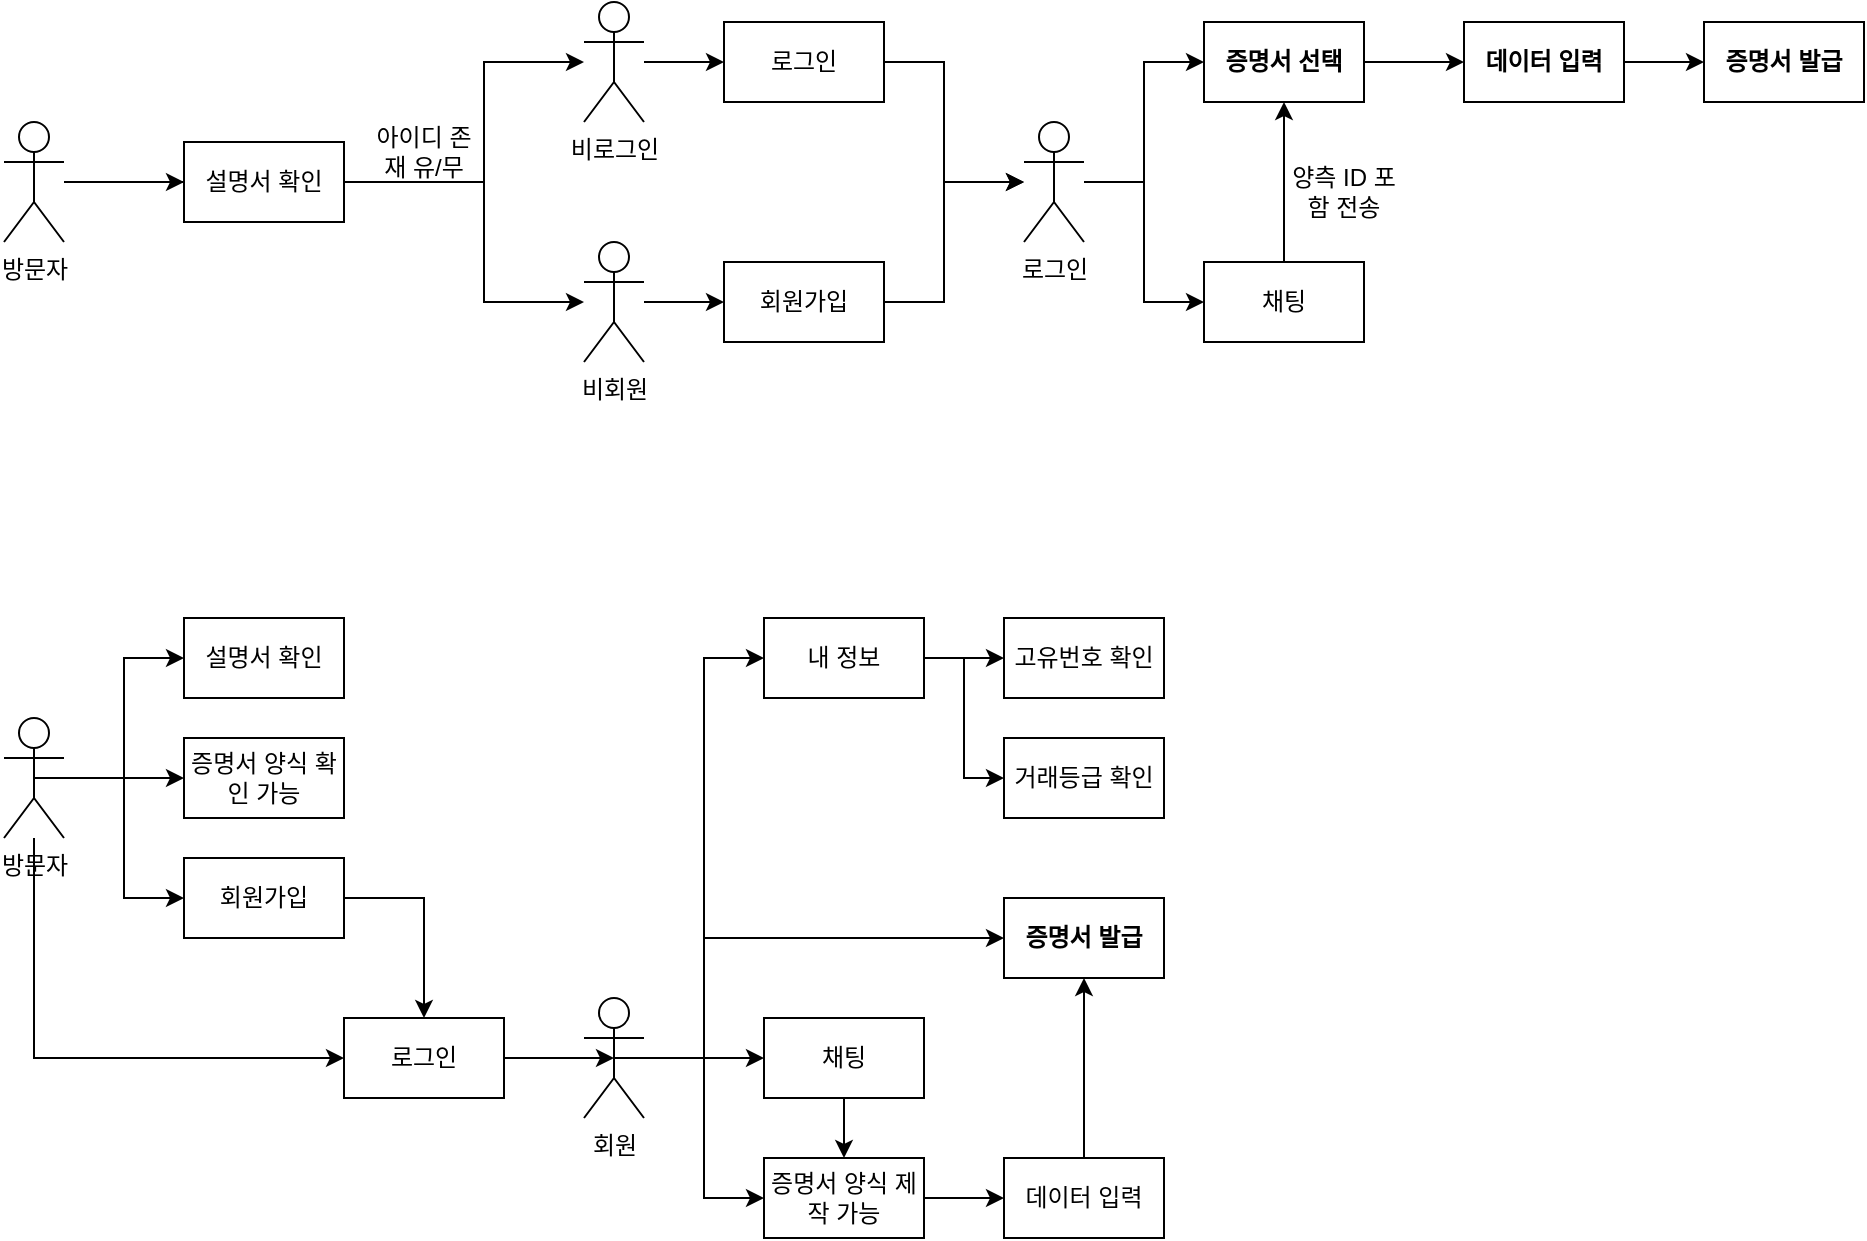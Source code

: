 <mxfile version="15.5.0" type="github">
  <diagram name="Page-1" id="929967ad-93f9-6ef4-fab6-5d389245f69c">
    <mxGraphModel dx="760" dy="1074" grid="1" gridSize="10" guides="1" tooltips="1" connect="1" arrows="1" fold="1" page="1" pageScale="1.5" pageWidth="1169" pageHeight="826" background="none" math="0" shadow="0">
      <root>
        <mxCell id="0" style=";html=1;" />
        <mxCell id="1" style=";html=1;" parent="0" />
        <mxCell id="K6yQiAMrmV93xwuybMzb-8" value="" style="edgeStyle=orthogonalEdgeStyle;rounded=0;orthogonalLoop=1;jettySize=auto;html=1;entryX=0;entryY=0.5;entryDx=0;entryDy=0;" edge="1" parent="1" source="K6yQiAMrmV93xwuybMzb-1" target="K6yQiAMrmV93xwuybMzb-17">
          <mxGeometry relative="1" as="geometry" />
        </mxCell>
        <mxCell id="K6yQiAMrmV93xwuybMzb-1" value="방문자" style="shape=umlActor;verticalLabelPosition=bottom;verticalAlign=top;html=1;outlineConnect=0;" vertex="1" parent="1">
          <mxGeometry x="160" y="542" width="30" height="60" as="geometry" />
        </mxCell>
        <mxCell id="K6yQiAMrmV93xwuybMzb-25" style="edgeStyle=orthogonalEdgeStyle;rounded=0;orthogonalLoop=1;jettySize=auto;html=1;entryX=0;entryY=0.5;entryDx=0;entryDy=0;" edge="1" parent="1" source="K6yQiAMrmV93xwuybMzb-4" target="K6yQiAMrmV93xwuybMzb-24">
          <mxGeometry relative="1" as="geometry" />
        </mxCell>
        <mxCell id="K6yQiAMrmV93xwuybMzb-4" value="비로그인" style="shape=umlActor;verticalLabelPosition=bottom;verticalAlign=top;html=1;outlineConnect=0;" vertex="1" parent="1">
          <mxGeometry x="450" y="482" width="30" height="60" as="geometry" />
        </mxCell>
        <mxCell id="K6yQiAMrmV93xwuybMzb-16" style="edgeStyle=orthogonalEdgeStyle;rounded=0;orthogonalLoop=1;jettySize=auto;html=1;entryX=0;entryY=0.5;entryDx=0;entryDy=0;" edge="1" parent="1" source="K6yQiAMrmV93xwuybMzb-7" target="K6yQiAMrmV93xwuybMzb-15">
          <mxGeometry relative="1" as="geometry" />
        </mxCell>
        <mxCell id="K6yQiAMrmV93xwuybMzb-32" style="edgeStyle=orthogonalEdgeStyle;rounded=0;orthogonalLoop=1;jettySize=auto;html=1;entryX=0;entryY=0.5;entryDx=0;entryDy=0;" edge="1" parent="1" source="K6yQiAMrmV93xwuybMzb-7" target="K6yQiAMrmV93xwuybMzb-31">
          <mxGeometry relative="1" as="geometry" />
        </mxCell>
        <mxCell id="K6yQiAMrmV93xwuybMzb-7" value="로그인" style="shape=umlActor;verticalLabelPosition=bottom;verticalAlign=top;html=1;outlineConnect=0;" vertex="1" parent="1">
          <mxGeometry x="670" y="542" width="30" height="60" as="geometry" />
        </mxCell>
        <mxCell id="K6yQiAMrmV93xwuybMzb-26" style="edgeStyle=orthogonalEdgeStyle;rounded=0;orthogonalLoop=1;jettySize=auto;html=1;entryX=0;entryY=0.5;entryDx=0;entryDy=0;" edge="1" parent="1" source="K6yQiAMrmV93xwuybMzb-10" target="K6yQiAMrmV93xwuybMzb-22">
          <mxGeometry relative="1" as="geometry" />
        </mxCell>
        <mxCell id="K6yQiAMrmV93xwuybMzb-10" value="비회원" style="shape=umlActor;verticalLabelPosition=bottom;verticalAlign=top;html=1;outlineConnect=0;" vertex="1" parent="1">
          <mxGeometry x="450" y="602" width="30" height="60" as="geometry" />
        </mxCell>
        <mxCell id="K6yQiAMrmV93xwuybMzb-35" style="edgeStyle=orthogonalEdgeStyle;rounded=0;orthogonalLoop=1;jettySize=auto;html=1;exitX=1;exitY=0.5;exitDx=0;exitDy=0;" edge="1" parent="1" source="K6yQiAMrmV93xwuybMzb-15">
          <mxGeometry relative="1" as="geometry">
            <mxPoint x="890" y="512" as="targetPoint" />
          </mxGeometry>
        </mxCell>
        <mxCell id="K6yQiAMrmV93xwuybMzb-15" value="&lt;b&gt;증명서 선택&lt;/b&gt;" style="rounded=0;whiteSpace=wrap;html=1;" vertex="1" parent="1">
          <mxGeometry x="760" y="492" width="80" height="40" as="geometry" />
        </mxCell>
        <mxCell id="K6yQiAMrmV93xwuybMzb-20" style="edgeStyle=orthogonalEdgeStyle;rounded=0;orthogonalLoop=1;jettySize=auto;html=1;exitX=1;exitY=0.5;exitDx=0;exitDy=0;" edge="1" parent="1" source="K6yQiAMrmV93xwuybMzb-17" target="K6yQiAMrmV93xwuybMzb-4">
          <mxGeometry relative="1" as="geometry">
            <Array as="points">
              <mxPoint x="400" y="572" />
              <mxPoint x="400" y="512" />
            </Array>
          </mxGeometry>
        </mxCell>
        <mxCell id="K6yQiAMrmV93xwuybMzb-21" style="edgeStyle=orthogonalEdgeStyle;rounded=0;orthogonalLoop=1;jettySize=auto;html=1;" edge="1" parent="1" source="K6yQiAMrmV93xwuybMzb-17" target="K6yQiAMrmV93xwuybMzb-10">
          <mxGeometry relative="1" as="geometry">
            <Array as="points">
              <mxPoint x="400" y="572" />
              <mxPoint x="400" y="632" />
            </Array>
          </mxGeometry>
        </mxCell>
        <mxCell id="K6yQiAMrmV93xwuybMzb-17" value="설명서 확인" style="rounded=0;whiteSpace=wrap;html=1;" vertex="1" parent="1">
          <mxGeometry x="250" y="552" width="80" height="40" as="geometry" />
        </mxCell>
        <mxCell id="K6yQiAMrmV93xwuybMzb-19" value="" style="edgeStyle=orthogonalEdgeStyle;rounded=0;orthogonalLoop=1;jettySize=auto;html=1;endArrow=none;" edge="1" parent="1" source="K6yQiAMrmV93xwuybMzb-1" target="K6yQiAMrmV93xwuybMzb-17">
          <mxGeometry relative="1" as="geometry">
            <mxPoint x="190" y="572" as="sourcePoint" />
            <mxPoint x="570" y="682" as="targetPoint" />
            <Array as="points" />
          </mxGeometry>
        </mxCell>
        <mxCell id="K6yQiAMrmV93xwuybMzb-29" style="edgeStyle=orthogonalEdgeStyle;rounded=0;orthogonalLoop=1;jettySize=auto;html=1;" edge="1" parent="1" source="K6yQiAMrmV93xwuybMzb-22" target="K6yQiAMrmV93xwuybMzb-7">
          <mxGeometry relative="1" as="geometry">
            <Array as="points">
              <mxPoint x="630" y="632" />
              <mxPoint x="630" y="572" />
            </Array>
          </mxGeometry>
        </mxCell>
        <mxCell id="K6yQiAMrmV93xwuybMzb-22" value="회원가입" style="rounded=0;whiteSpace=wrap;html=1;" vertex="1" parent="1">
          <mxGeometry x="520" y="612" width="80" height="40" as="geometry" />
        </mxCell>
        <mxCell id="K6yQiAMrmV93xwuybMzb-28" style="edgeStyle=orthogonalEdgeStyle;rounded=0;orthogonalLoop=1;jettySize=auto;html=1;" edge="1" parent="1" source="K6yQiAMrmV93xwuybMzb-24" target="K6yQiAMrmV93xwuybMzb-7">
          <mxGeometry relative="1" as="geometry">
            <Array as="points">
              <mxPoint x="630" y="512" />
              <mxPoint x="630" y="572" />
            </Array>
          </mxGeometry>
        </mxCell>
        <mxCell id="K6yQiAMrmV93xwuybMzb-24" value="로그인" style="rounded=0;whiteSpace=wrap;html=1;" vertex="1" parent="1">
          <mxGeometry x="520" y="492" width="80" height="40" as="geometry" />
        </mxCell>
        <mxCell id="K6yQiAMrmV93xwuybMzb-30" value="아이디 존재 유/무" style="text;html=1;strokeColor=none;fillColor=none;align=center;verticalAlign=middle;whiteSpace=wrap;rounded=0;" vertex="1" parent="1">
          <mxGeometry x="340" y="542" width="60" height="30" as="geometry" />
        </mxCell>
        <mxCell id="K6yQiAMrmV93xwuybMzb-33" style="edgeStyle=orthogonalEdgeStyle;rounded=0;orthogonalLoop=1;jettySize=auto;html=1;entryX=0.5;entryY=1;entryDx=0;entryDy=0;" edge="1" parent="1" source="K6yQiAMrmV93xwuybMzb-31" target="K6yQiAMrmV93xwuybMzb-15">
          <mxGeometry relative="1" as="geometry" />
        </mxCell>
        <mxCell id="K6yQiAMrmV93xwuybMzb-31" value="채팅" style="rounded=0;whiteSpace=wrap;html=1;" vertex="1" parent="1">
          <mxGeometry x="760" y="612" width="80" height="40" as="geometry" />
        </mxCell>
        <mxCell id="K6yQiAMrmV93xwuybMzb-34" value="양측 ID 포함 전송" style="text;html=1;strokeColor=none;fillColor=none;align=center;verticalAlign=middle;whiteSpace=wrap;rounded=0;" vertex="1" parent="1">
          <mxGeometry x="800" y="562" width="60" height="30" as="geometry" />
        </mxCell>
        <mxCell id="K6yQiAMrmV93xwuybMzb-38" style="edgeStyle=orthogonalEdgeStyle;rounded=0;orthogonalLoop=1;jettySize=auto;html=1;entryX=0;entryY=0.5;entryDx=0;entryDy=0;" edge="1" parent="1" source="K6yQiAMrmV93xwuybMzb-36" target="K6yQiAMrmV93xwuybMzb-37">
          <mxGeometry relative="1" as="geometry" />
        </mxCell>
        <mxCell id="K6yQiAMrmV93xwuybMzb-36" value="&lt;b&gt;데이터 입력&lt;/b&gt;" style="rounded=0;whiteSpace=wrap;html=1;" vertex="1" parent="1">
          <mxGeometry x="890" y="492" width="80" height="40" as="geometry" />
        </mxCell>
        <mxCell id="K6yQiAMrmV93xwuybMzb-37" value="&lt;b&gt;증명서 발급&lt;/b&gt;" style="rounded=0;whiteSpace=wrap;html=1;" vertex="1" parent="1">
          <mxGeometry x="1010" y="492" width="80" height="40" as="geometry" />
        </mxCell>
        <mxCell id="K6yQiAMrmV93xwuybMzb-46" style="edgeStyle=orthogonalEdgeStyle;rounded=0;orthogonalLoop=1;jettySize=auto;html=1;exitX=0.5;exitY=0.5;exitDx=0;exitDy=0;exitPerimeter=0;" edge="1" parent="1" source="K6yQiAMrmV93xwuybMzb-42" target="K6yQiAMrmV93xwuybMzb-44">
          <mxGeometry relative="1" as="geometry">
            <Array as="points">
              <mxPoint x="220" y="870" />
              <mxPoint x="220" y="810" />
            </Array>
          </mxGeometry>
        </mxCell>
        <mxCell id="K6yQiAMrmV93xwuybMzb-47" style="edgeStyle=orthogonalEdgeStyle;rounded=0;orthogonalLoop=1;jettySize=auto;html=1;exitX=0.5;exitY=0.5;exitDx=0;exitDy=0;exitPerimeter=0;entryX=0;entryY=0.5;entryDx=0;entryDy=0;" edge="1" parent="1" source="K6yQiAMrmV93xwuybMzb-42">
          <mxGeometry relative="1" as="geometry">
            <mxPoint x="250" y="930" as="targetPoint" />
            <Array as="points">
              <mxPoint x="220" y="870" />
              <mxPoint x="220" y="930" />
            </Array>
          </mxGeometry>
        </mxCell>
        <mxCell id="K6yQiAMrmV93xwuybMzb-54" style="edgeStyle=orthogonalEdgeStyle;rounded=0;orthogonalLoop=1;jettySize=auto;html=1;entryX=0;entryY=0.5;entryDx=0;entryDy=0;" edge="1" parent="1" source="K6yQiAMrmV93xwuybMzb-42" target="K6yQiAMrmV93xwuybMzb-53">
          <mxGeometry relative="1" as="geometry" />
        </mxCell>
        <mxCell id="K6yQiAMrmV93xwuybMzb-76" style="edgeStyle=orthogonalEdgeStyle;rounded=0;orthogonalLoop=1;jettySize=auto;html=1;entryX=0;entryY=0.5;entryDx=0;entryDy=0;fontSize=9;" edge="1" parent="1" source="K6yQiAMrmV93xwuybMzb-42" target="K6yQiAMrmV93xwuybMzb-48">
          <mxGeometry relative="1" as="geometry">
            <Array as="points">
              <mxPoint x="175" y="1010" />
            </Array>
          </mxGeometry>
        </mxCell>
        <mxCell id="K6yQiAMrmV93xwuybMzb-42" value="방문자" style="shape=umlActor;verticalLabelPosition=bottom;verticalAlign=top;html=1;outlineConnect=0;" vertex="1" parent="1">
          <mxGeometry x="160" y="840" width="30" height="60" as="geometry" />
        </mxCell>
        <mxCell id="K6yQiAMrmV93xwuybMzb-62" style="edgeStyle=orthogonalEdgeStyle;rounded=0;orthogonalLoop=1;jettySize=auto;html=1;exitX=0.5;exitY=0.5;exitDx=0;exitDy=0;exitPerimeter=0;entryX=0;entryY=0.5;entryDx=0;entryDy=0;fontSize=9;" edge="1" parent="1" source="K6yQiAMrmV93xwuybMzb-43" target="K6yQiAMrmV93xwuybMzb-59">
          <mxGeometry relative="1" as="geometry" />
        </mxCell>
        <mxCell id="K6yQiAMrmV93xwuybMzb-70" style="edgeStyle=orthogonalEdgeStyle;rounded=0;orthogonalLoop=1;jettySize=auto;html=1;exitX=0.5;exitY=0.5;exitDx=0;exitDy=0;exitPerimeter=0;entryX=0;entryY=0.5;entryDx=0;entryDy=0;fontSize=9;" edge="1" parent="1" source="K6yQiAMrmV93xwuybMzb-43" target="K6yQiAMrmV93xwuybMzb-55">
          <mxGeometry relative="1" as="geometry" />
        </mxCell>
        <mxCell id="K6yQiAMrmV93xwuybMzb-71" style="edgeStyle=orthogonalEdgeStyle;rounded=0;orthogonalLoop=1;jettySize=auto;html=1;exitX=0.5;exitY=0.5;exitDx=0;exitDy=0;exitPerimeter=0;entryX=0;entryY=0.5;entryDx=0;entryDy=0;fontSize=9;" edge="1" parent="1" source="K6yQiAMrmV93xwuybMzb-43" target="K6yQiAMrmV93xwuybMzb-56">
          <mxGeometry relative="1" as="geometry">
            <Array as="points">
              <mxPoint x="510" y="1010" />
              <mxPoint x="510" y="950" />
            </Array>
          </mxGeometry>
        </mxCell>
        <mxCell id="K6yQiAMrmV93xwuybMzb-78" style="edgeStyle=orthogonalEdgeStyle;rounded=0;orthogonalLoop=1;jettySize=auto;html=1;exitX=0.5;exitY=0.5;exitDx=0;exitDy=0;exitPerimeter=0;entryX=0;entryY=0.5;entryDx=0;entryDy=0;fontSize=9;" edge="1" parent="1" source="K6yQiAMrmV93xwuybMzb-43" target="K6yQiAMrmV93xwuybMzb-77">
          <mxGeometry relative="1" as="geometry" />
        </mxCell>
        <mxCell id="K6yQiAMrmV93xwuybMzb-43" value="회원" style="shape=umlActor;verticalLabelPosition=bottom;verticalAlign=top;html=1;outlineConnect=0;" vertex="1" parent="1">
          <mxGeometry x="450" y="980" width="30" height="60" as="geometry" />
        </mxCell>
        <mxCell id="K6yQiAMrmV93xwuybMzb-44" value="설명서 확인" style="rounded=0;whiteSpace=wrap;html=1;" vertex="1" parent="1">
          <mxGeometry x="250" y="790" width="80" height="40" as="geometry" />
        </mxCell>
        <mxCell id="K6yQiAMrmV93xwuybMzb-74" style="edgeStyle=orthogonalEdgeStyle;rounded=0;orthogonalLoop=1;jettySize=auto;html=1;exitX=1;exitY=0.5;exitDx=0;exitDy=0;fontSize=9;" edge="1" parent="1" source="K6yQiAMrmV93xwuybMzb-45" target="K6yQiAMrmV93xwuybMzb-48">
          <mxGeometry relative="1" as="geometry" />
        </mxCell>
        <mxCell id="K6yQiAMrmV93xwuybMzb-45" value="회원가입" style="rounded=0;whiteSpace=wrap;html=1;" vertex="1" parent="1">
          <mxGeometry x="250" y="910" width="80" height="40" as="geometry" />
        </mxCell>
        <mxCell id="K6yQiAMrmV93xwuybMzb-75" style="edgeStyle=orthogonalEdgeStyle;rounded=0;orthogonalLoop=1;jettySize=auto;html=1;exitX=1;exitY=0.5;exitDx=0;exitDy=0;entryX=0.5;entryY=0.5;entryDx=0;entryDy=0;entryPerimeter=0;fontSize=9;" edge="1" parent="1" source="K6yQiAMrmV93xwuybMzb-48" target="K6yQiAMrmV93xwuybMzb-43">
          <mxGeometry relative="1" as="geometry" />
        </mxCell>
        <mxCell id="K6yQiAMrmV93xwuybMzb-48" value="로그인" style="rounded=0;whiteSpace=wrap;html=1;" vertex="1" parent="1">
          <mxGeometry x="330" y="990" width="80" height="40" as="geometry" />
        </mxCell>
        <mxCell id="K6yQiAMrmV93xwuybMzb-53" value="증명서 양식 확인 가능" style="rounded=0;whiteSpace=wrap;html=1;" vertex="1" parent="1">
          <mxGeometry x="250" y="850" width="80" height="40" as="geometry" />
        </mxCell>
        <mxCell id="K6yQiAMrmV93xwuybMzb-56" value="&lt;b&gt;증명서 발급&lt;/b&gt;" style="rounded=0;whiteSpace=wrap;html=1;" vertex="1" parent="1">
          <mxGeometry x="660" y="930" width="80" height="40" as="geometry" />
        </mxCell>
        <mxCell id="K6yQiAMrmV93xwuybMzb-85" style="edgeStyle=orthogonalEdgeStyle;rounded=0;orthogonalLoop=1;jettySize=auto;html=1;exitX=1;exitY=0.5;exitDx=0;exitDy=0;entryX=0;entryY=0.5;entryDx=0;entryDy=0;fontSize=9;" edge="1" parent="1" source="K6yQiAMrmV93xwuybMzb-59" target="K6yQiAMrmV93xwuybMzb-84">
          <mxGeometry relative="1" as="geometry" />
        </mxCell>
        <mxCell id="K6yQiAMrmV93xwuybMzb-59" value="증명서 양식 제작 가능" style="rounded=0;whiteSpace=wrap;html=1;" vertex="1" parent="1">
          <mxGeometry x="540" y="1060" width="80" height="40" as="geometry" />
        </mxCell>
        <mxCell id="K6yQiAMrmV93xwuybMzb-72" style="edgeStyle=orthogonalEdgeStyle;rounded=0;orthogonalLoop=1;jettySize=auto;html=1;exitX=0.5;exitY=1;exitDx=0;exitDy=0;entryX=0.5;entryY=0;entryDx=0;entryDy=0;fontSize=9;" edge="1" parent="1" source="K6yQiAMrmV93xwuybMzb-55" target="K6yQiAMrmV93xwuybMzb-59">
          <mxGeometry relative="1" as="geometry" />
        </mxCell>
        <mxCell id="K6yQiAMrmV93xwuybMzb-55" value="채팅" style="rounded=0;whiteSpace=wrap;html=1;" vertex="1" parent="1">
          <mxGeometry x="540" y="990" width="80" height="40" as="geometry" />
        </mxCell>
        <mxCell id="K6yQiAMrmV93xwuybMzb-81" style="edgeStyle=orthogonalEdgeStyle;rounded=0;orthogonalLoop=1;jettySize=auto;html=1;exitX=1;exitY=0.5;exitDx=0;exitDy=0;entryX=0;entryY=0.5;entryDx=0;entryDy=0;fontSize=9;" edge="1" parent="1" source="K6yQiAMrmV93xwuybMzb-77" target="K6yQiAMrmV93xwuybMzb-79">
          <mxGeometry relative="1" as="geometry" />
        </mxCell>
        <mxCell id="K6yQiAMrmV93xwuybMzb-82" style="edgeStyle=orthogonalEdgeStyle;rounded=0;orthogonalLoop=1;jettySize=auto;html=1;exitX=1;exitY=0.5;exitDx=0;exitDy=0;entryX=0;entryY=0.5;entryDx=0;entryDy=0;fontSize=9;" edge="1" parent="1" source="K6yQiAMrmV93xwuybMzb-77" target="K6yQiAMrmV93xwuybMzb-80">
          <mxGeometry relative="1" as="geometry" />
        </mxCell>
        <mxCell id="K6yQiAMrmV93xwuybMzb-77" value="내 정보" style="rounded=0;whiteSpace=wrap;html=1;" vertex="1" parent="1">
          <mxGeometry x="540" y="790" width="80" height="40" as="geometry" />
        </mxCell>
        <mxCell id="K6yQiAMrmV93xwuybMzb-79" value="고유번호 확인" style="rounded=0;whiteSpace=wrap;html=1;" vertex="1" parent="1">
          <mxGeometry x="660" y="790" width="80" height="40" as="geometry" />
        </mxCell>
        <mxCell id="K6yQiAMrmV93xwuybMzb-80" value="거래등급 확인" style="rounded=0;whiteSpace=wrap;html=1;" vertex="1" parent="1">
          <mxGeometry x="660" y="850" width="80" height="40" as="geometry" />
        </mxCell>
        <mxCell id="K6yQiAMrmV93xwuybMzb-86" style="edgeStyle=orthogonalEdgeStyle;rounded=0;orthogonalLoop=1;jettySize=auto;html=1;exitX=0.5;exitY=0;exitDx=0;exitDy=0;entryX=0.5;entryY=1;entryDx=0;entryDy=0;fontSize=9;" edge="1" parent="1" source="K6yQiAMrmV93xwuybMzb-84" target="K6yQiAMrmV93xwuybMzb-56">
          <mxGeometry relative="1" as="geometry" />
        </mxCell>
        <mxCell id="K6yQiAMrmV93xwuybMzb-84" value="데이터 입력" style="rounded=0;whiteSpace=wrap;html=1;" vertex="1" parent="1">
          <mxGeometry x="660" y="1060" width="80" height="40" as="geometry" />
        </mxCell>
      </root>
    </mxGraphModel>
  </diagram>
</mxfile>
